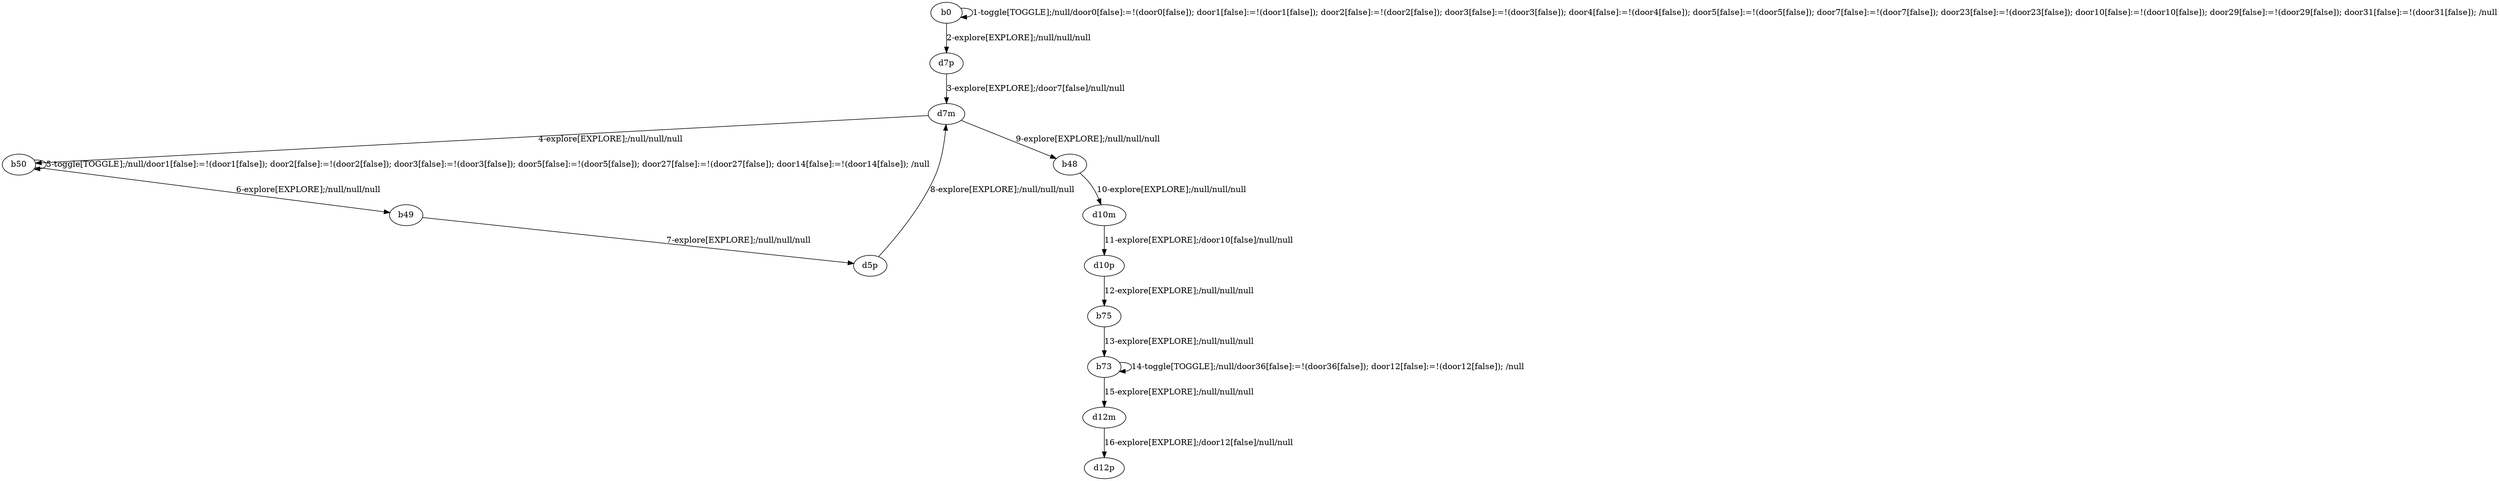 # Total number of goals covered by this test: 2
# b73 --> b73
# d12m --> d12p

digraph g {
"b0" -> "b0" [label = "1-toggle[TOGGLE];/null/door0[false]:=!(door0[false]); door1[false]:=!(door1[false]); door2[false]:=!(door2[false]); door3[false]:=!(door3[false]); door4[false]:=!(door4[false]); door5[false]:=!(door5[false]); door7[false]:=!(door7[false]); door23[false]:=!(door23[false]); door10[false]:=!(door10[false]); door29[false]:=!(door29[false]); door31[false]:=!(door31[false]); /null"];
"b0" -> "d7p" [label = "2-explore[EXPLORE];/null/null/null"];
"d7p" -> "d7m" [label = "3-explore[EXPLORE];/door7[false]/null/null"];
"d7m" -> "b50" [label = "4-explore[EXPLORE];/null/null/null"];
"b50" -> "b50" [label = "5-toggle[TOGGLE];/null/door1[false]:=!(door1[false]); door2[false]:=!(door2[false]); door3[false]:=!(door3[false]); door5[false]:=!(door5[false]); door27[false]:=!(door27[false]); door14[false]:=!(door14[false]); /null"];
"b50" -> "b49" [label = "6-explore[EXPLORE];/null/null/null"];
"b49" -> "d5p" [label = "7-explore[EXPLORE];/null/null/null"];
"d5p" -> "d7m" [label = "8-explore[EXPLORE];/null/null/null"];
"d7m" -> "b48" [label = "9-explore[EXPLORE];/null/null/null"];
"b48" -> "d10m" [label = "10-explore[EXPLORE];/null/null/null"];
"d10m" -> "d10p" [label = "11-explore[EXPLORE];/door10[false]/null/null"];
"d10p" -> "b75" [label = "12-explore[EXPLORE];/null/null/null"];
"b75" -> "b73" [label = "13-explore[EXPLORE];/null/null/null"];
"b73" -> "b73" [label = "14-toggle[TOGGLE];/null/door36[false]:=!(door36[false]); door12[false]:=!(door12[false]); /null"];
"b73" -> "d12m" [label = "15-explore[EXPLORE];/null/null/null"];
"d12m" -> "d12p" [label = "16-explore[EXPLORE];/door12[false]/null/null"];
}